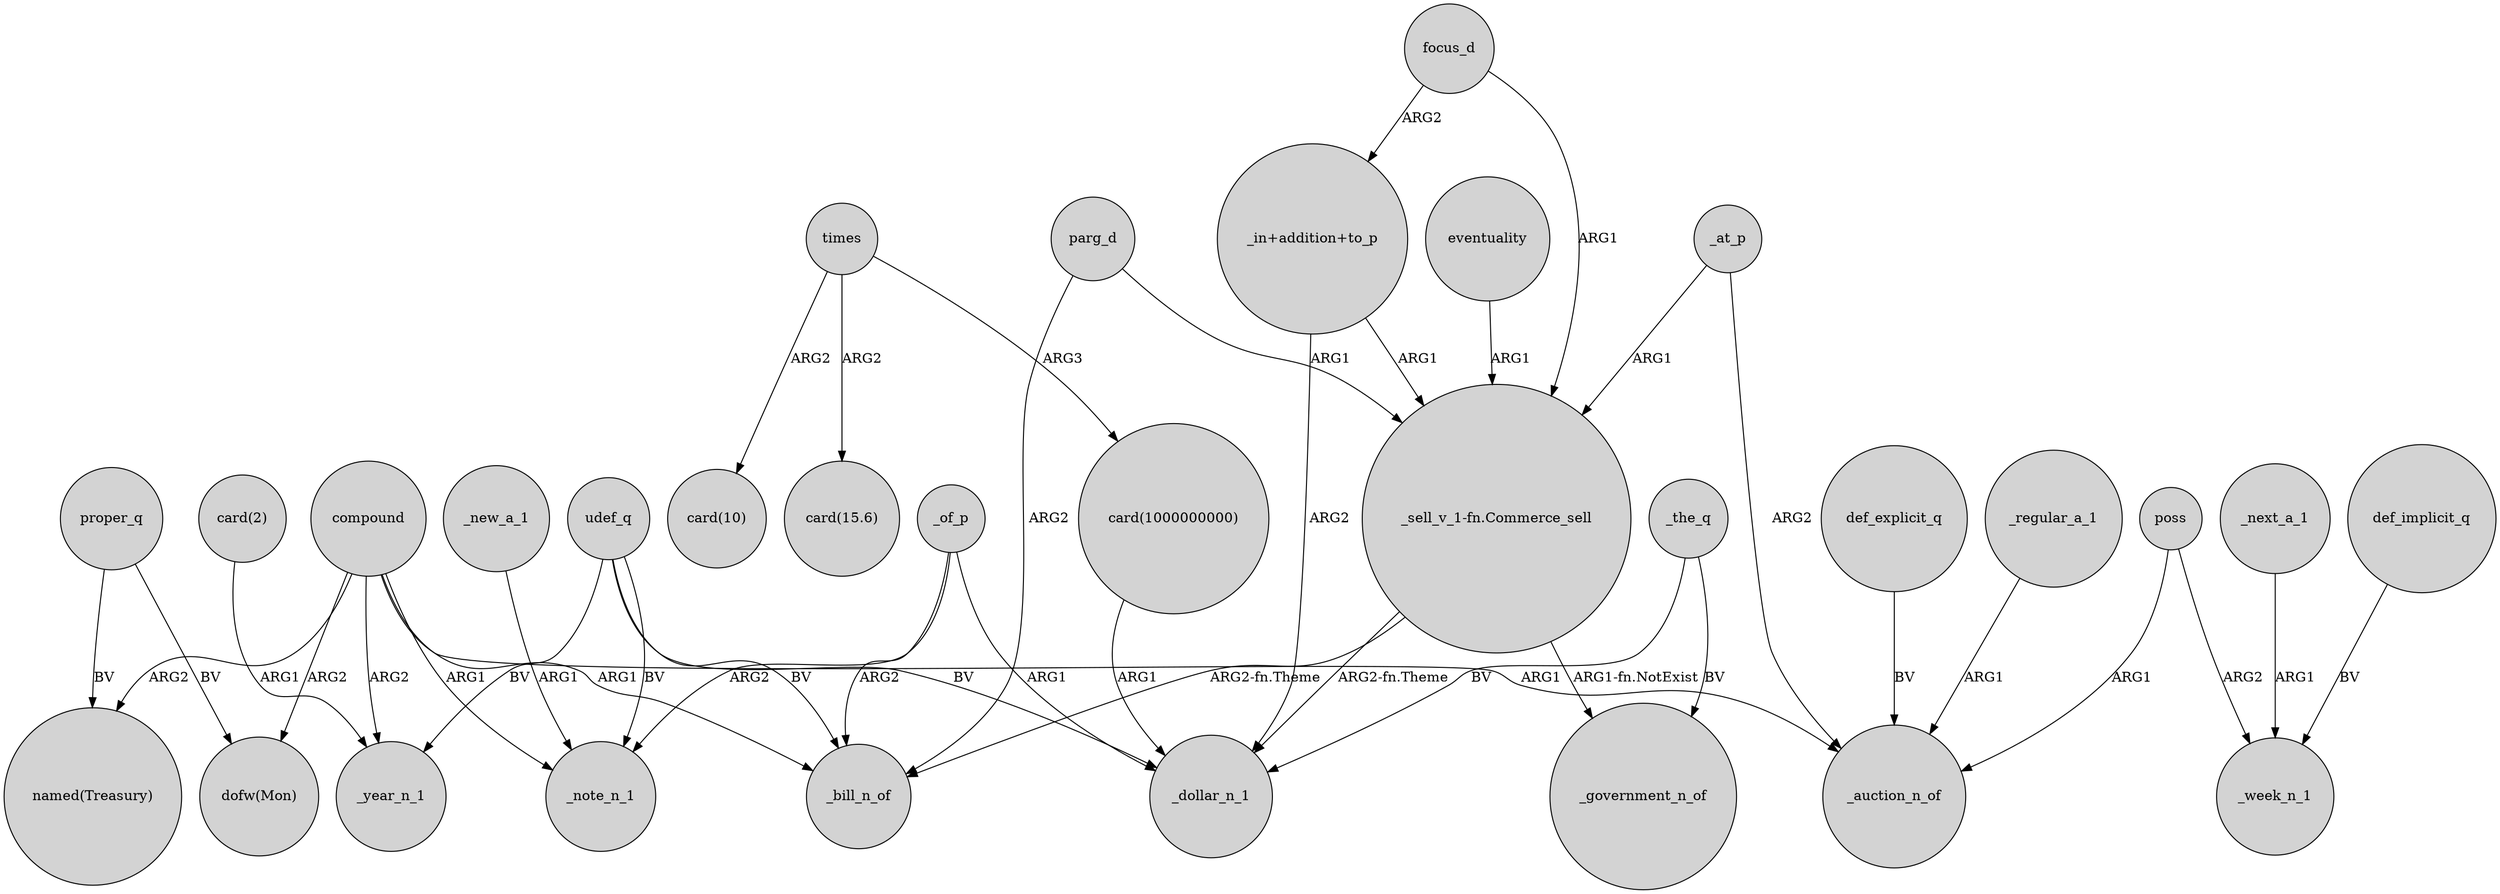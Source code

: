 digraph {
	node [shape=circle style=filled]
	compound -> "named(Treasury)" [label=ARG2]
	eventuality -> "_sell_v_1-fn.Commerce_sell" [label=ARG1]
	def_implicit_q -> _week_n_1 [label=BV]
	compound -> "dofw(Mon)" [label=ARG2]
	compound -> _bill_n_of [label=ARG1]
	"_in+addition+to_p" -> _dollar_n_1 [label=ARG2]
	compound -> _note_n_1 [label=ARG1]
	_of_p -> _dollar_n_1 [label=ARG1]
	"_sell_v_1-fn.Commerce_sell" -> _bill_n_of [label="ARG2-fn.Theme"]
	times -> "card(15.6)" [label=ARG2]
	_of_p -> _note_n_1 [label=ARG2]
	_the_q -> _dollar_n_1 [label=BV]
	parg_d -> "_sell_v_1-fn.Commerce_sell" [label=ARG1]
	udef_q -> _bill_n_of [label=BV]
	_of_p -> _bill_n_of [label=ARG2]
	parg_d -> _bill_n_of [label=ARG2]
	focus_d -> "_sell_v_1-fn.Commerce_sell" [label=ARG1]
	times -> "card(1000000000)" [label=ARG3]
	poss -> _week_n_1 [label=ARG2]
	_new_a_1 -> _note_n_1 [label=ARG1]
	"card(2)" -> _year_n_1 [label=ARG1]
	"_in+addition+to_p" -> "_sell_v_1-fn.Commerce_sell" [label=ARG1]
	proper_q -> "dofw(Mon)" [label=BV]
	"_sell_v_1-fn.Commerce_sell" -> _dollar_n_1 [label="ARG2-fn.Theme"]
	times -> "card(10)" [label=ARG2]
	poss -> _auction_n_of [label=ARG1]
	proper_q -> "named(Treasury)" [label=BV]
	focus_d -> "_in+addition+to_p" [label=ARG2]
	compound -> _year_n_1 [label=ARG2]
	_next_a_1 -> _week_n_1 [label=ARG1]
	compound -> _auction_n_of [label=ARG1]
	_the_q -> _government_n_of [label=BV]
	udef_q -> _year_n_1 [label=BV]
	_at_p -> _auction_n_of [label=ARG2]
	"card(1000000000)" -> _dollar_n_1 [label=ARG1]
	def_explicit_q -> _auction_n_of [label=BV]
	udef_q -> _note_n_1 [label=BV]
	_at_p -> "_sell_v_1-fn.Commerce_sell" [label=ARG1]
	udef_q -> _dollar_n_1 [label=BV]
	"_sell_v_1-fn.Commerce_sell" -> _government_n_of [label="ARG1-fn.NotExist"]
	_regular_a_1 -> _auction_n_of [label=ARG1]
}
